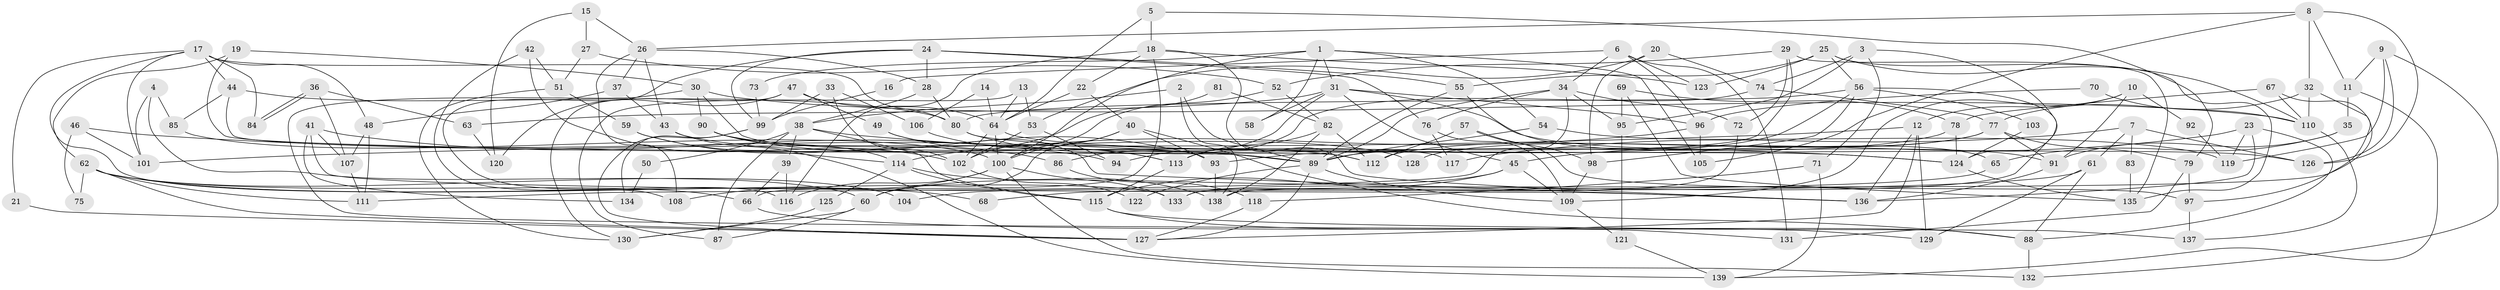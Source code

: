 // Generated by graph-tools (version 1.1) at 2025/02/03/09/25 03:02:05]
// undirected, 139 vertices, 278 edges
graph export_dot {
graph [start="1"]
  node [color=gray90,style=filled];
  1;
  2;
  3;
  4;
  5;
  6;
  7;
  8;
  9;
  10;
  11;
  12;
  13;
  14;
  15;
  16;
  17;
  18;
  19;
  20;
  21;
  22;
  23;
  24;
  25;
  26;
  27;
  28;
  29;
  30;
  31;
  32;
  33;
  34;
  35;
  36;
  37;
  38;
  39;
  40;
  41;
  42;
  43;
  44;
  45;
  46;
  47;
  48;
  49;
  50;
  51;
  52;
  53;
  54;
  55;
  56;
  57;
  58;
  59;
  60;
  61;
  62;
  63;
  64;
  65;
  66;
  67;
  68;
  69;
  70;
  71;
  72;
  73;
  74;
  75;
  76;
  77;
  78;
  79;
  80;
  81;
  82;
  83;
  84;
  85;
  86;
  87;
  88;
  89;
  90;
  91;
  92;
  93;
  94;
  95;
  96;
  97;
  98;
  99;
  100;
  101;
  102;
  103;
  104;
  105;
  106;
  107;
  108;
  109;
  110;
  111;
  112;
  113;
  114;
  115;
  116;
  117;
  118;
  119;
  120;
  121;
  122;
  123;
  124;
  125;
  126;
  127;
  128;
  129;
  130;
  131;
  132;
  133;
  134;
  135;
  136;
  137;
  138;
  139;
  1 -- 100;
  1 -- 31;
  1 -- 54;
  1 -- 58;
  1 -- 73;
  1 -- 105;
  2 -- 138;
  2 -- 38;
  2 -- 89;
  3 -- 124;
  3 -- 95;
  3 -- 71;
  3 -- 74;
  4 -- 60;
  4 -- 101;
  4 -- 85;
  5 -- 79;
  5 -- 18;
  5 -- 64;
  6 -- 34;
  6 -- 123;
  6 -- 16;
  6 -- 96;
  6 -- 131;
  7 -- 126;
  7 -- 117;
  7 -- 61;
  7 -- 83;
  8 -- 26;
  8 -- 32;
  8 -- 11;
  8 -- 105;
  8 -- 126;
  9 -- 132;
  9 -- 126;
  9 -- 11;
  9 -- 119;
  10 -- 12;
  10 -- 91;
  10 -- 92;
  10 -- 109;
  11 -- 35;
  11 -- 139;
  12 -- 127;
  12 -- 129;
  12 -- 101;
  12 -- 136;
  13 -- 64;
  13 -- 87;
  13 -- 53;
  14 -- 64;
  14 -- 106;
  15 -- 27;
  15 -- 120;
  15 -- 26;
  16 -- 99;
  17 -- 80;
  17 -- 133;
  17 -- 21;
  17 -- 44;
  17 -- 48;
  17 -- 84;
  17 -- 101;
  18 -- 136;
  18 -- 66;
  18 -- 22;
  18 -- 116;
  18 -- 123;
  19 -- 30;
  19 -- 89;
  19 -- 62;
  20 -- 53;
  20 -- 98;
  20 -- 74;
  21 -- 127;
  22 -- 64;
  22 -- 40;
  23 -- 119;
  23 -- 45;
  23 -- 88;
  23 -- 136;
  24 -- 55;
  24 -- 116;
  24 -- 28;
  24 -- 76;
  24 -- 99;
  25 -- 56;
  25 -- 110;
  25 -- 55;
  25 -- 123;
  25 -- 135;
  26 -- 108;
  26 -- 28;
  26 -- 37;
  26 -- 43;
  27 -- 51;
  27 -- 52;
  28 -- 38;
  28 -- 80;
  29 -- 52;
  29 -- 135;
  29 -- 72;
  29 -- 113;
  30 -- 110;
  30 -- 90;
  30 -- 117;
  30 -- 137;
  31 -- 91;
  31 -- 96;
  31 -- 45;
  31 -- 58;
  31 -- 63;
  31 -- 86;
  32 -- 77;
  32 -- 110;
  32 -- 138;
  33 -- 102;
  33 -- 99;
  33 -- 106;
  34 -- 89;
  34 -- 76;
  34 -- 72;
  34 -- 95;
  34 -- 111;
  35 -- 91;
  35 -- 65;
  36 -- 84;
  36 -- 84;
  36 -- 107;
  36 -- 63;
  37 -- 43;
  37 -- 48;
  38 -- 115;
  38 -- 39;
  38 -- 50;
  38 -- 87;
  38 -- 124;
  39 -- 116;
  39 -- 66;
  40 -- 88;
  40 -- 60;
  40 -- 93;
  40 -- 100;
  41 -- 107;
  41 -- 136;
  41 -- 94;
  41 -- 134;
  42 -- 114;
  42 -- 51;
  42 -- 108;
  43 -- 139;
  43 -- 112;
  44 -- 80;
  44 -- 85;
  44 -- 112;
  45 -- 115;
  45 -- 60;
  45 -- 109;
  46 -- 101;
  46 -- 89;
  46 -- 75;
  47 -- 49;
  47 -- 64;
  47 -- 120;
  47 -- 130;
  48 -- 107;
  48 -- 111;
  49 -- 136;
  49 -- 113;
  50 -- 134;
  51 -- 59;
  51 -- 130;
  52 -- 100;
  52 -- 82;
  53 -- 94;
  53 -- 102;
  54 -- 89;
  54 -- 119;
  55 -- 89;
  55 -- 65;
  56 -- 133;
  56 -- 80;
  56 -- 93;
  56 -- 98;
  56 -- 103;
  57 -- 112;
  57 -- 98;
  57 -- 97;
  59 -- 102;
  59 -- 86;
  60 -- 87;
  60 -- 130;
  61 -- 88;
  61 -- 68;
  61 -- 129;
  62 -- 111;
  62 -- 66;
  62 -- 68;
  62 -- 75;
  62 -- 104;
  62 -- 127;
  63 -- 120;
  64 -- 100;
  64 -- 102;
  64 -- 126;
  65 -- 104;
  66 -- 88;
  67 -- 97;
  67 -- 78;
  67 -- 110;
  69 -- 135;
  69 -- 78;
  69 -- 95;
  70 -- 110;
  70 -- 96;
  71 -- 139;
  71 -- 118;
  72 -- 133;
  73 -- 99;
  74 -- 77;
  74 -- 94;
  76 -- 109;
  76 -- 117;
  77 -- 112;
  77 -- 79;
  77 -- 91;
  77 -- 128;
  78 -- 89;
  78 -- 124;
  79 -- 131;
  79 -- 97;
  80 -- 89;
  80 -- 124;
  81 -- 102;
  81 -- 82;
  82 -- 112;
  82 -- 138;
  82 -- 113;
  83 -- 135;
  85 -- 100;
  86 -- 118;
  88 -- 132;
  89 -- 109;
  89 -- 122;
  89 -- 127;
  90 -- 114;
  90 -- 93;
  90 -- 128;
  91 -- 136;
  92 -- 119;
  93 -- 138;
  95 -- 121;
  96 -- 105;
  96 -- 114;
  97 -- 137;
  98 -- 109;
  99 -- 127;
  99 -- 134;
  100 -- 108;
  100 -- 116;
  100 -- 132;
  100 -- 133;
  102 -- 122;
  103 -- 124;
  106 -- 113;
  107 -- 111;
  109 -- 121;
  110 -- 137;
  113 -- 115;
  114 -- 138;
  114 -- 115;
  114 -- 125;
  115 -- 129;
  115 -- 131;
  118 -- 127;
  121 -- 139;
  124 -- 135;
  125 -- 130;
}
